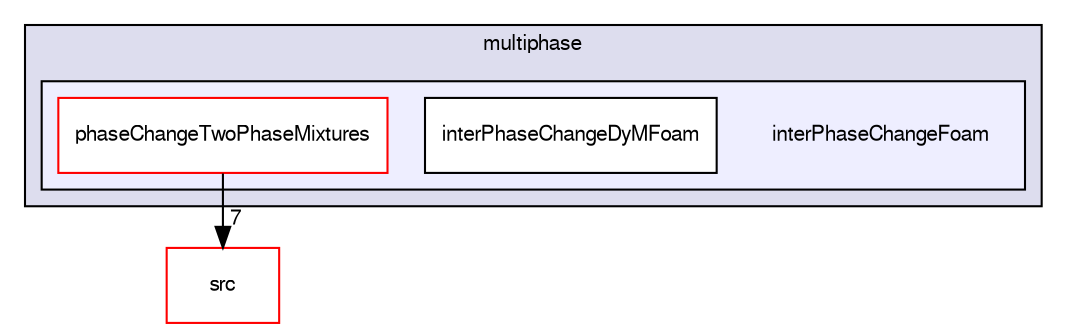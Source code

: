 digraph "applications/solvers/multiphase/interPhaseChangeFoam" {
  bgcolor=transparent;
  compound=true
  node [ fontsize="10", fontname="FreeSans"];
  edge [ labelfontsize="10", labelfontname="FreeSans"];
  subgraph clusterdir_d62a5a20700de1cb9696e405d497a576 {
    graph [ bgcolor="#ddddee", pencolor="black", label="multiphase" fontname="FreeSans", fontsize="10", URL="dir_d62a5a20700de1cb9696e405d497a576.html"]
  subgraph clusterdir_072f0e2674ae04115e1196cfcbf8d2aa {
    graph [ bgcolor="#eeeeff", pencolor="black", label="" URL="dir_072f0e2674ae04115e1196cfcbf8d2aa.html"];
    dir_072f0e2674ae04115e1196cfcbf8d2aa [shape=plaintext label="interPhaseChangeFoam"];
    dir_d4800a296fda689492033c09733578a2 [shape=box label="interPhaseChangeDyMFoam" color="black" fillcolor="white" style="filled" URL="dir_d4800a296fda689492033c09733578a2.html"];
    dir_428d76558bf17b61b63e4dbf2a2e5401 [shape=box label="phaseChangeTwoPhaseMixtures" color="red" fillcolor="white" style="filled" URL="dir_428d76558bf17b61b63e4dbf2a2e5401.html"];
  }
  }
  dir_68267d1309a1af8e8297ef4c3efbcdba [shape=box label="src" color="red" URL="dir_68267d1309a1af8e8297ef4c3efbcdba.html"];
  dir_428d76558bf17b61b63e4dbf2a2e5401->dir_68267d1309a1af8e8297ef4c3efbcdba [headlabel="7", labeldistance=1.5 headhref="dir_000156_000577.html"];
}
